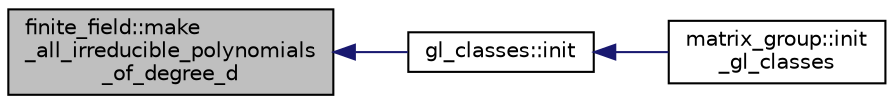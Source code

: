 digraph "finite_field::make_all_irreducible_polynomials_of_degree_d"
{
  edge [fontname="Helvetica",fontsize="10",labelfontname="Helvetica",labelfontsize="10"];
  node [fontname="Helvetica",fontsize="10",shape=record];
  rankdir="LR";
  Node8430 [label="finite_field::make\l_all_irreducible_polynomials\l_of_degree_d",height=0.2,width=0.4,color="black", fillcolor="grey75", style="filled", fontcolor="black"];
  Node8430 -> Node8431 [dir="back",color="midnightblue",fontsize="10",style="solid",fontname="Helvetica"];
  Node8431 [label="gl_classes::init",height=0.2,width=0.4,color="black", fillcolor="white", style="filled",URL="$d6/dab/classgl__classes.html#a48ec2319989d4fc7b36d736aef4f6452"];
  Node8431 -> Node8432 [dir="back",color="midnightblue",fontsize="10",style="solid",fontname="Helvetica"];
  Node8432 [label="matrix_group::init\l_gl_classes",height=0.2,width=0.4,color="black", fillcolor="white", style="filled",URL="$d3/ded/classmatrix__group.html#a5f08c24debccc24b4c64033622a3fc0a"];
}
